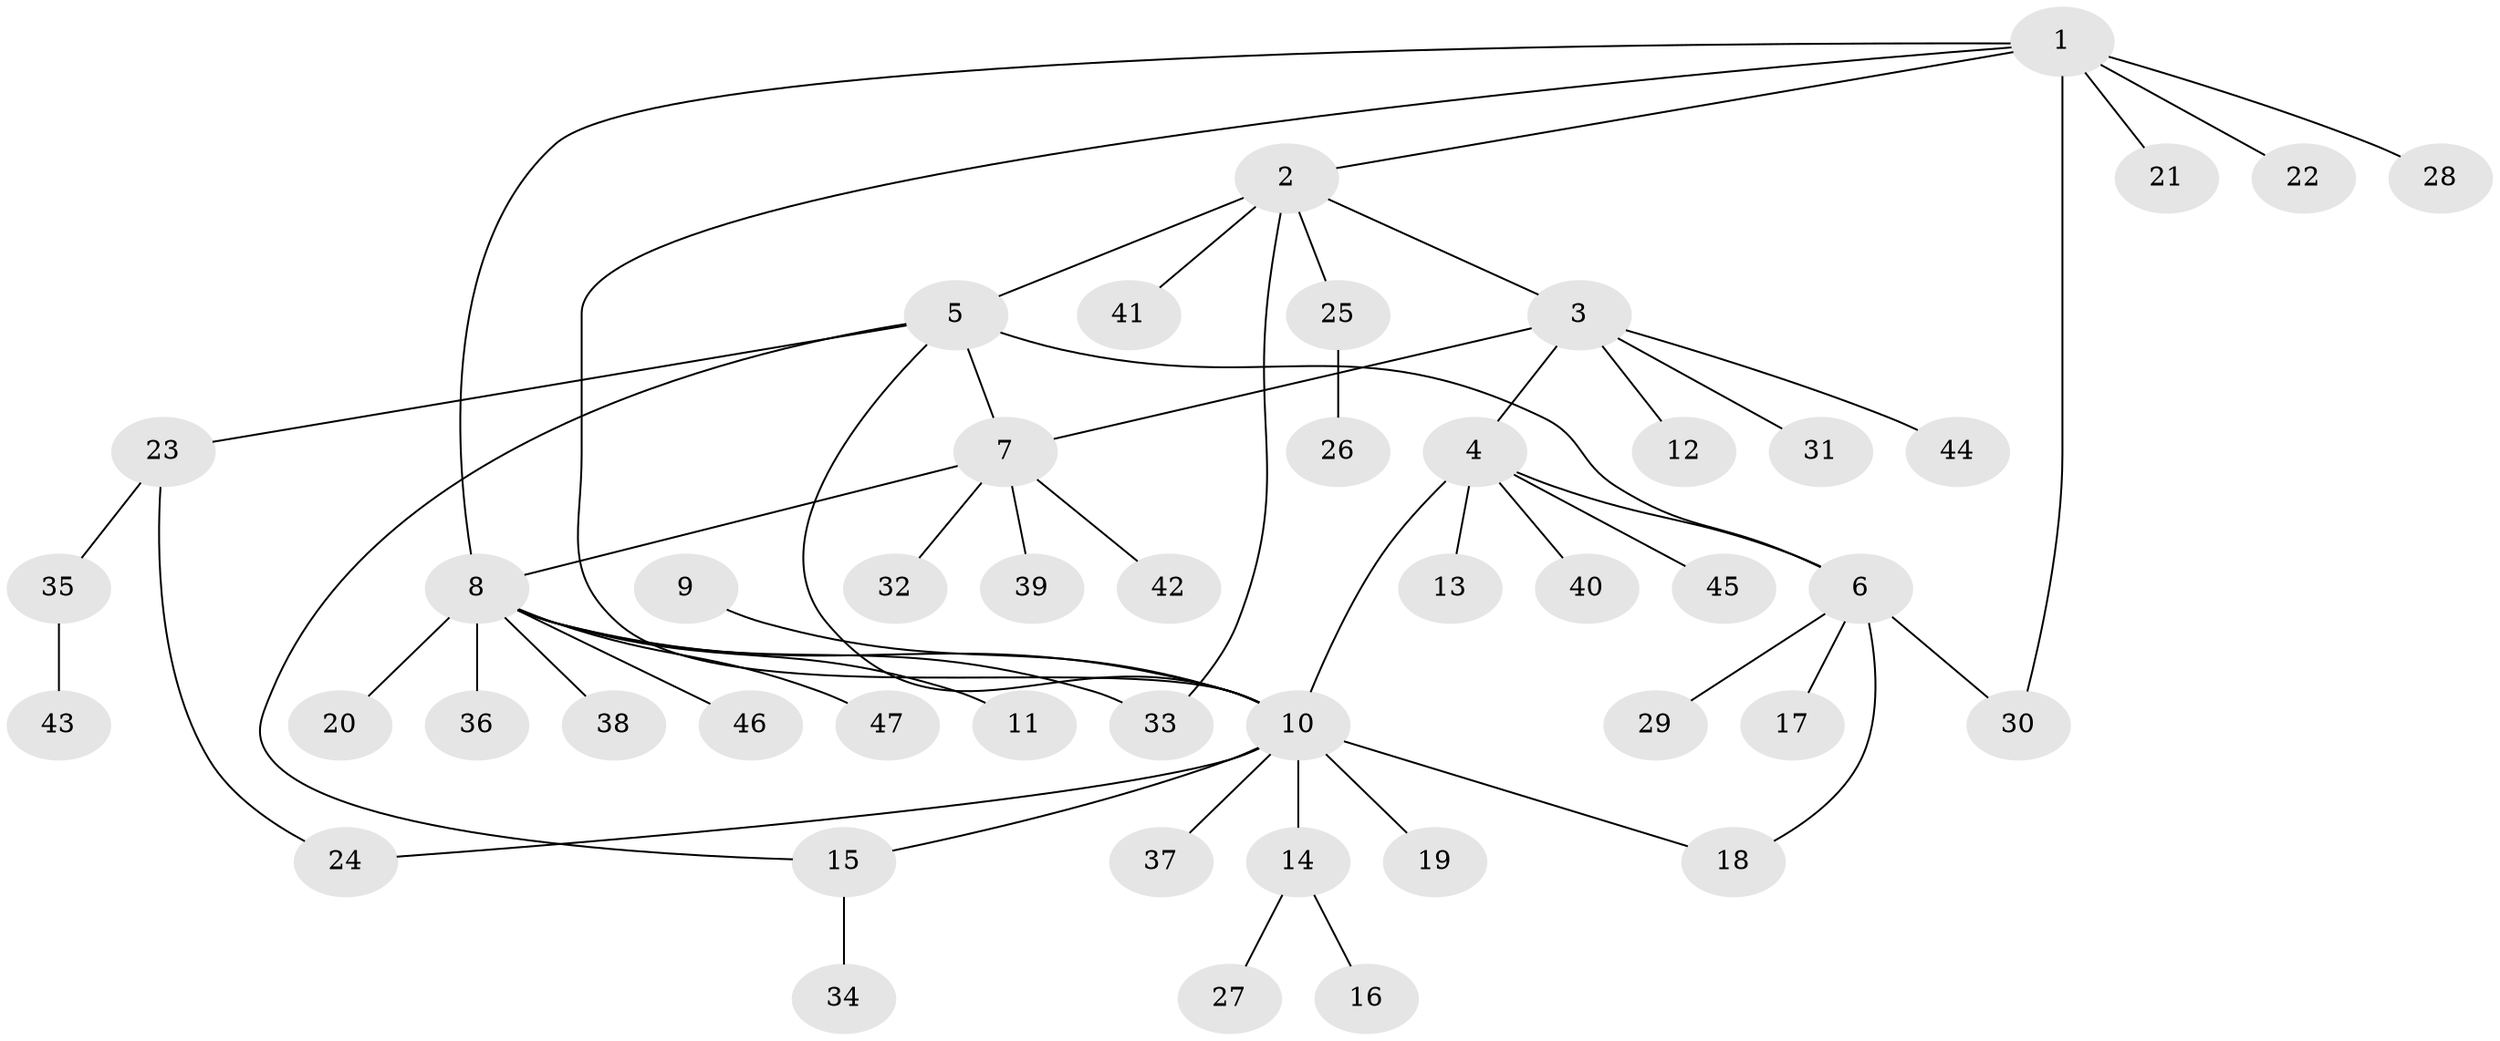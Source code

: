 // coarse degree distribution, {5: 0.08333333333333333, 10: 0.027777777777777776, 7: 0.027777777777777776, 6: 0.027777777777777776, 18: 0.027777777777777776, 1: 0.6666666666666666, 2: 0.1388888888888889}
// Generated by graph-tools (version 1.1) at 2025/42/03/06/25 10:42:13]
// undirected, 47 vertices, 57 edges
graph export_dot {
graph [start="1"]
  node [color=gray90,style=filled];
  1;
  2;
  3;
  4;
  5;
  6;
  7;
  8;
  9;
  10;
  11;
  12;
  13;
  14;
  15;
  16;
  17;
  18;
  19;
  20;
  21;
  22;
  23;
  24;
  25;
  26;
  27;
  28;
  29;
  30;
  31;
  32;
  33;
  34;
  35;
  36;
  37;
  38;
  39;
  40;
  41;
  42;
  43;
  44;
  45;
  46;
  47;
  1 -- 2;
  1 -- 8;
  1 -- 10;
  1 -- 21;
  1 -- 22;
  1 -- 28;
  1 -- 30;
  2 -- 3;
  2 -- 5;
  2 -- 25;
  2 -- 33;
  2 -- 41;
  3 -- 4;
  3 -- 7;
  3 -- 12;
  3 -- 31;
  3 -- 44;
  4 -- 6;
  4 -- 10;
  4 -- 13;
  4 -- 40;
  4 -- 45;
  5 -- 6;
  5 -- 7;
  5 -- 10;
  5 -- 15;
  5 -- 23;
  6 -- 17;
  6 -- 18;
  6 -- 29;
  6 -- 30;
  7 -- 8;
  7 -- 32;
  7 -- 39;
  7 -- 42;
  8 -- 10;
  8 -- 11;
  8 -- 20;
  8 -- 33;
  8 -- 36;
  8 -- 38;
  8 -- 46;
  8 -- 47;
  9 -- 10;
  10 -- 14;
  10 -- 15;
  10 -- 18;
  10 -- 19;
  10 -- 24;
  10 -- 37;
  14 -- 16;
  14 -- 27;
  15 -- 34;
  23 -- 24;
  23 -- 35;
  25 -- 26;
  35 -- 43;
}
